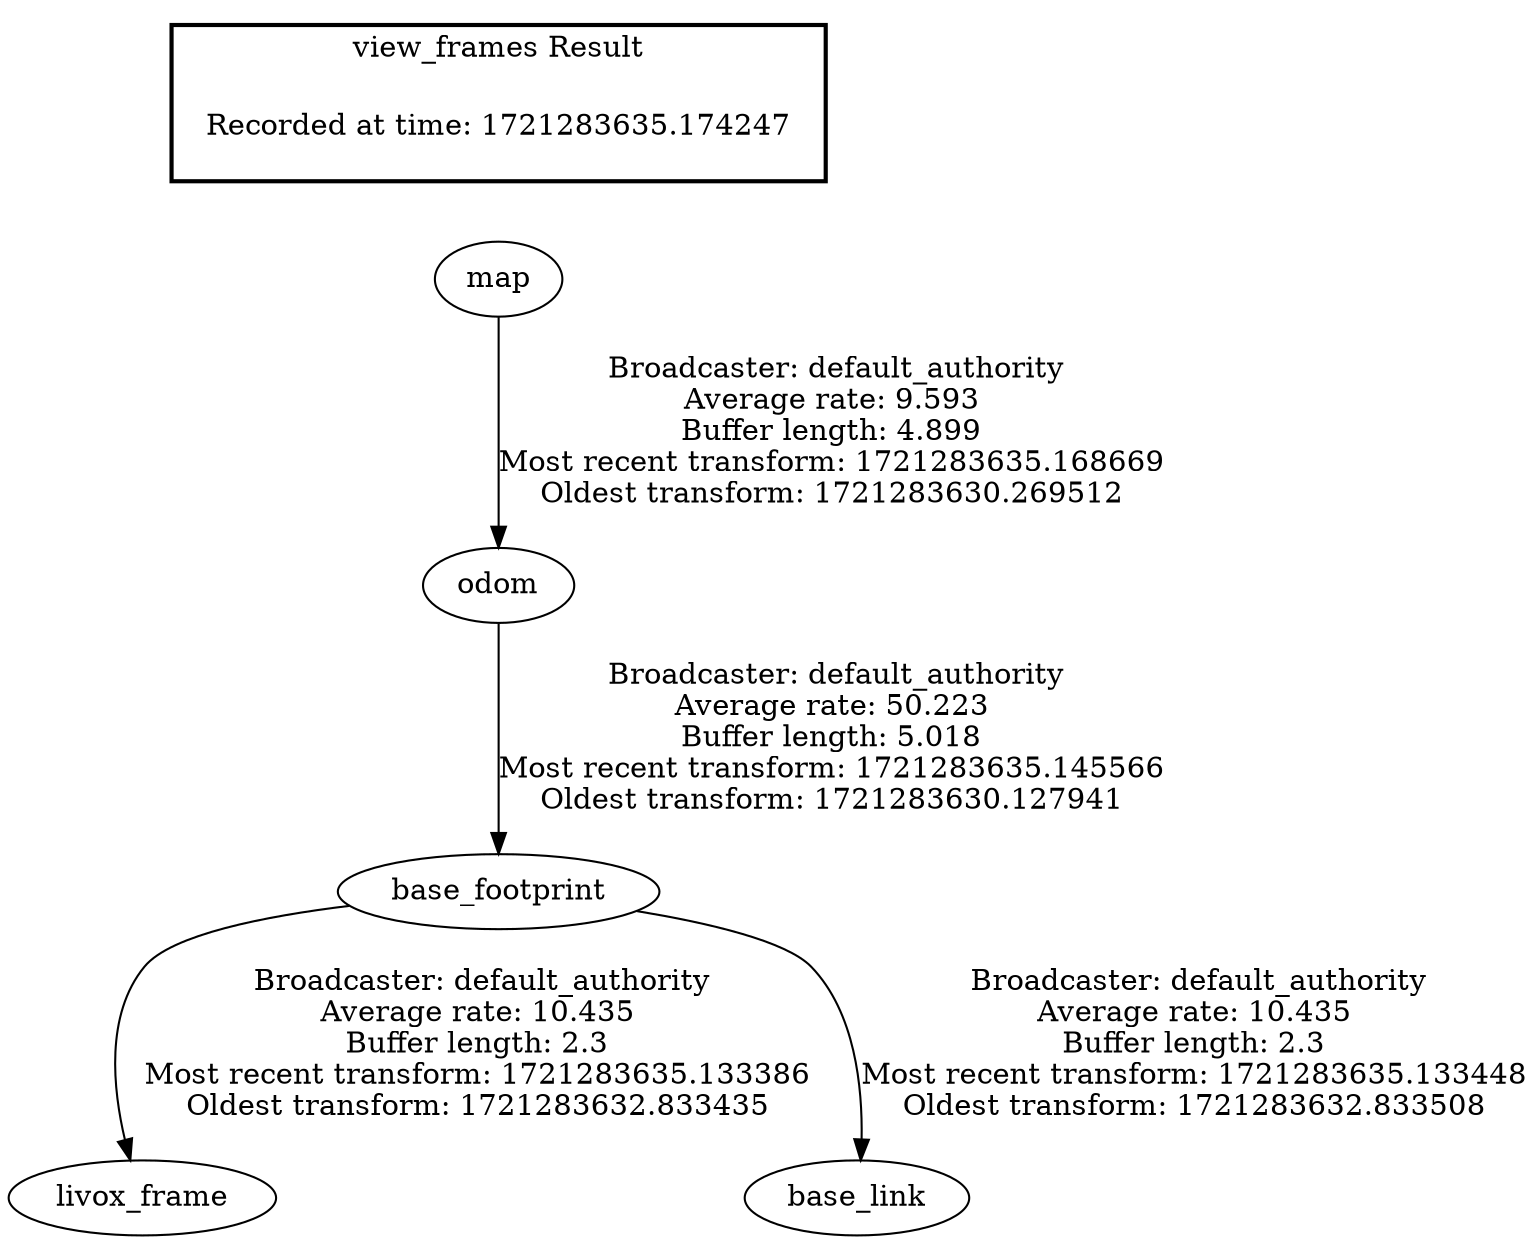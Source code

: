 digraph G {
"odom" -> "base_footprint"[label=" Broadcaster: default_authority\nAverage rate: 50.223\nBuffer length: 5.018\nMost recent transform: 1721283635.145566\nOldest transform: 1721283630.127941\n"];
"map" -> "odom"[label=" Broadcaster: default_authority\nAverage rate: 9.593\nBuffer length: 4.899\nMost recent transform: 1721283635.168669\nOldest transform: 1721283630.269512\n"];
"base_footprint" -> "livox_frame"[label=" Broadcaster: default_authority\nAverage rate: 10.435\nBuffer length: 2.3\nMost recent transform: 1721283635.133386\nOldest transform: 1721283632.833435\n"];
"base_footprint" -> "base_link"[label=" Broadcaster: default_authority\nAverage rate: 10.435\nBuffer length: 2.3\nMost recent transform: 1721283635.133448\nOldest transform: 1721283632.833508\n"];
edge [style=invis];
 subgraph cluster_legend { style=bold; color=black; label ="view_frames Result";
"Recorded at time: 1721283635.174247"[ shape=plaintext ] ;
}->"map";
}